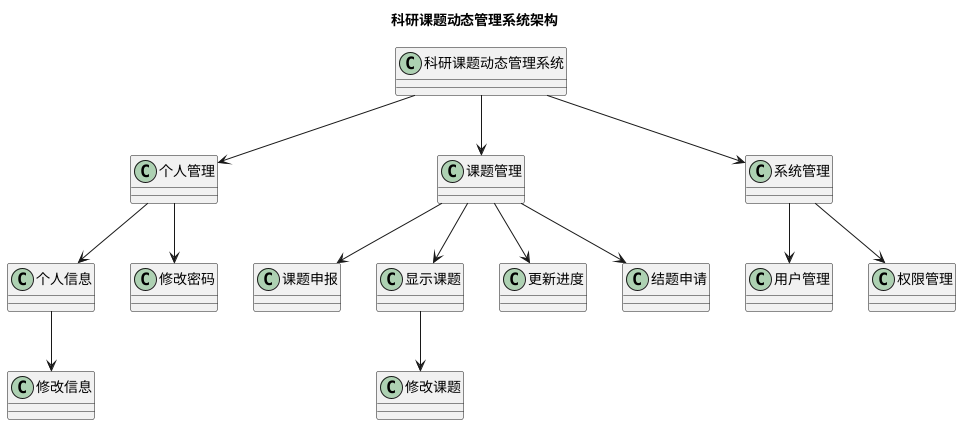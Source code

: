 @startuml

title 科研课题动态管理系统架构

科研课题动态管理系统 -d-> 个人管理
	个人管理 -d-> 个人信息
		个人信息 -d-> 修改信息
	个人管理 -d-> 修改密码
科研课题动态管理系统 -d-> 课题管理
	课题管理 -d-> 课题申报
	课题管理 -d-> 显示课题
		显示课题 -d-> 修改课题
	课题管理 -d-> 更新进度
	课题管理 -d-> 结题申请
科研课题动态管理系统 -d-> 系统管理
	系统管理 -d-> 用户管理
	系统管理 -d-> 权限管理

@enduml